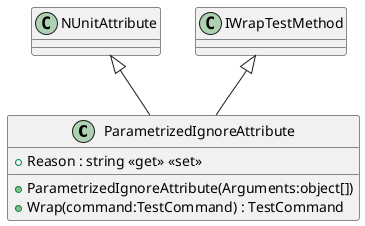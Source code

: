 @startuml
class ParametrizedIgnoreAttribute {
    + Reason : string <<get>> <<set>>
    + ParametrizedIgnoreAttribute(Arguments:object[])
    + Wrap(command:TestCommand) : TestCommand
}
NUnitAttribute <|-- ParametrizedIgnoreAttribute
IWrapTestMethod <|-- ParametrizedIgnoreAttribute
@enduml
